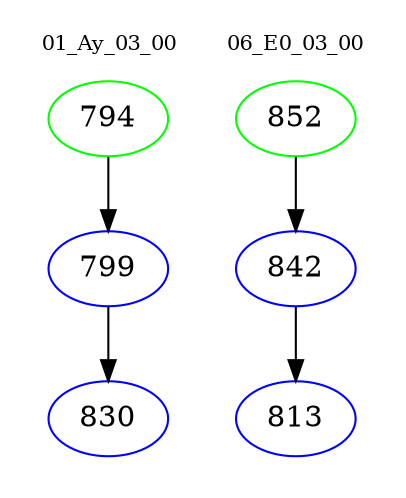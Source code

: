 digraph{
subgraph cluster_0 {
color = white
label = "01_Ay_03_00";
fontsize=10;
T0_794 [label="794", color="green"]
T0_794 -> T0_799 [color="black"]
T0_799 [label="799", color="blue"]
T0_799 -> T0_830 [color="black"]
T0_830 [label="830", color="blue"]
}
subgraph cluster_1 {
color = white
label = "06_E0_03_00";
fontsize=10;
T1_852 [label="852", color="green"]
T1_852 -> T1_842 [color="black"]
T1_842 [label="842", color="blue"]
T1_842 -> T1_813 [color="black"]
T1_813 [label="813", color="blue"]
}
}
